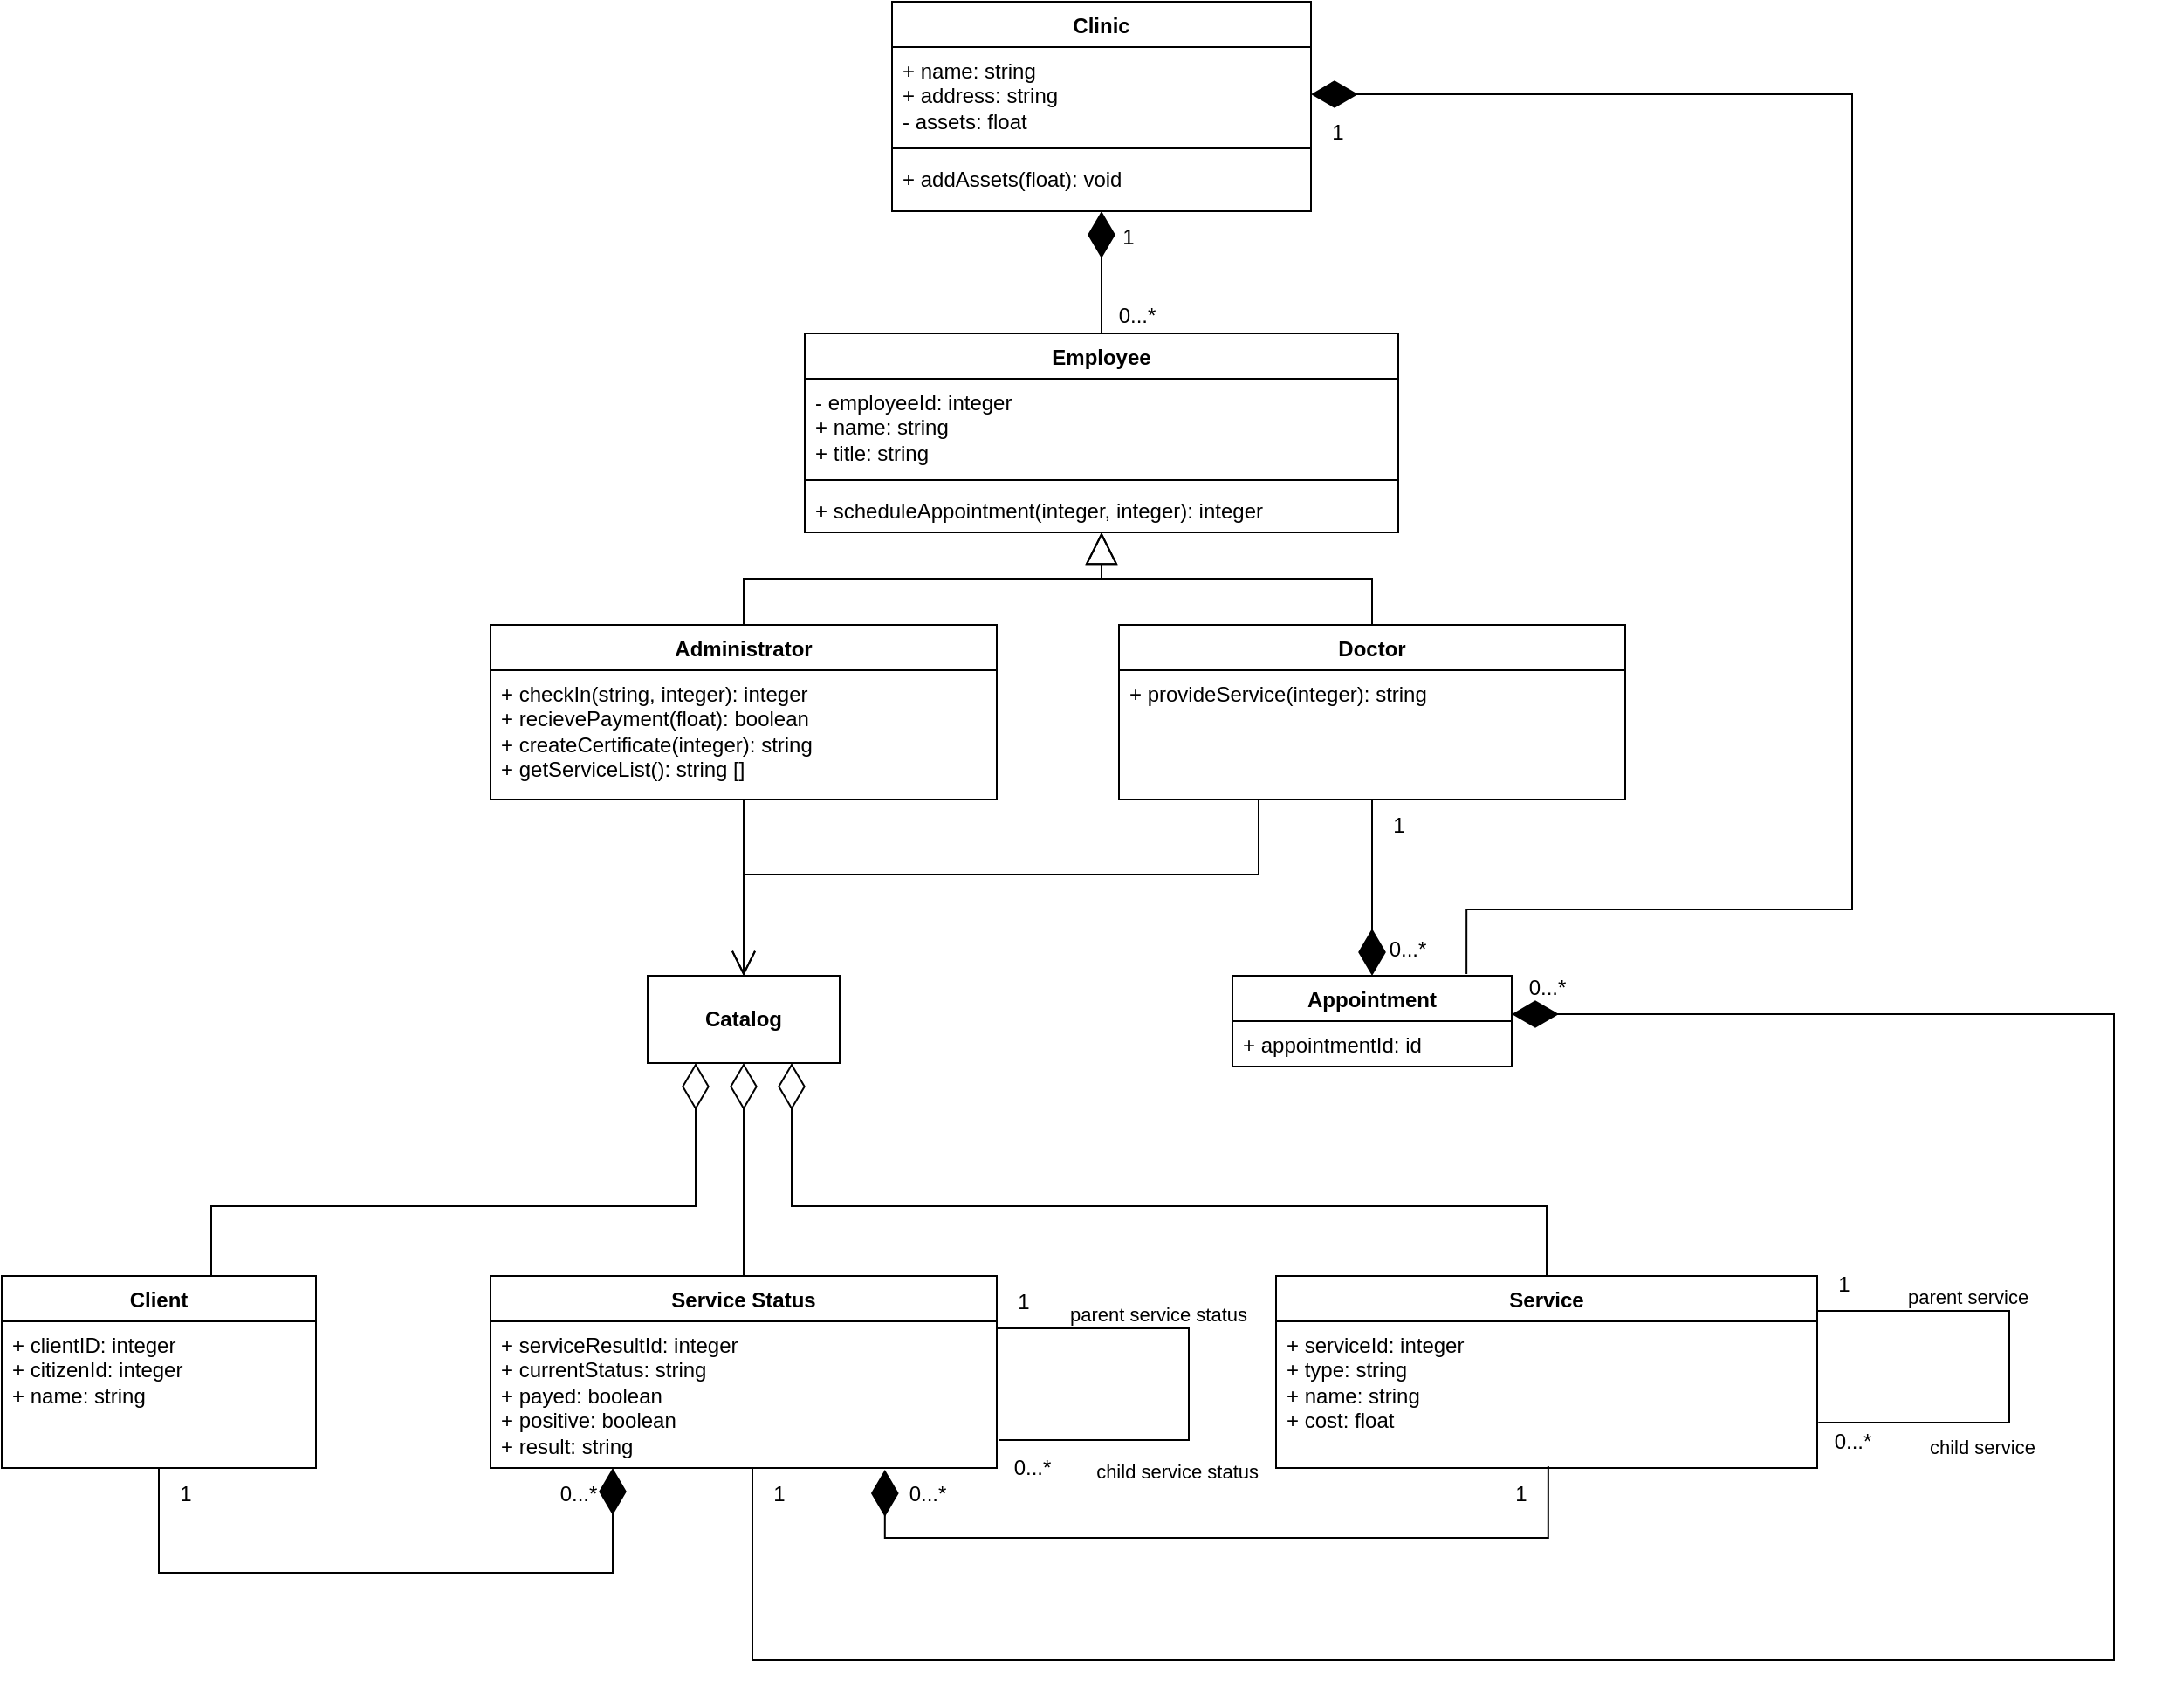 <mxfile version="12.2.2" type="device" pages="1"><diagram name="Page-1" id="3RRrBISQyFni_qQi3zFa"><mxGraphModel dx="1759" dy="683" grid="1" gridSize="10" guides="1" tooltips="1" connect="1" arrows="1" fold="1" page="1" pageScale="1" pageWidth="827" pageHeight="1169" background="#FFFFFF" math="0" shadow="0"><root><mxCell id="0"/><mxCell id="1" parent="0"/><mxCell id="6J30JdzUdad_PdbOPmNn-37" value="Administrator" style="swimlane;fontStyle=1;align=center;verticalAlign=top;childLayout=stackLayout;horizontal=1;startSize=26;horizontalStack=0;resizeParent=1;resizeParentMax=0;resizeLast=0;collapsible=1;marginBottom=0;whiteSpace=wrap;html=1;" parent="1" vertex="1"><mxGeometry x="40" y="357" width="290" height="100" as="geometry"/></mxCell><mxCell id="6J30JdzUdad_PdbOPmNn-40" value="+ checkIn(string, integer): integer&lt;br&gt;+ recievePayment(float): boolean&lt;br&gt;+ createCertificate(integer): string&lt;br&gt;+ getServiceList(): string []" style="text;strokeColor=none;fillColor=none;align=left;verticalAlign=top;spacingLeft=4;spacingRight=4;overflow=hidden;rotatable=0;points=[[0,0.5],[1,0.5]];portConstraint=eastwest;whiteSpace=wrap;html=1;" parent="6J30JdzUdad_PdbOPmNn-37" vertex="1"><mxGeometry y="26" width="290" height="74" as="geometry"/></mxCell><mxCell id="6J30JdzUdad_PdbOPmNn-41" value="Doctor" style="swimlane;fontStyle=1;align=center;verticalAlign=top;childLayout=stackLayout;horizontal=1;startSize=26;horizontalStack=0;resizeParent=1;resizeParentMax=0;resizeLast=0;collapsible=1;marginBottom=0;whiteSpace=wrap;html=1;" parent="1" vertex="1"><mxGeometry x="400" y="357" width="290" height="100" as="geometry"/></mxCell><mxCell id="6J30JdzUdad_PdbOPmNn-44" value="+ provideService(integer): string&lt;span&gt;&lt;span style=&quot;font-weight: bold&quot;&gt;&lt;br&gt;&lt;/span&gt;&lt;/span&gt;" style="text;strokeColor=none;fillColor=none;align=left;verticalAlign=top;spacingLeft=4;spacingRight=4;overflow=hidden;rotatable=0;points=[[0,0.5],[1,0.5]];portConstraint=eastwest;whiteSpace=wrap;html=1;" parent="6J30JdzUdad_PdbOPmNn-41" vertex="1"><mxGeometry y="26" width="290" height="74" as="geometry"/></mxCell><mxCell id="6J30JdzUdad_PdbOPmNn-45" value="Employee" style="swimlane;fontStyle=1;align=center;verticalAlign=top;childLayout=stackLayout;horizontal=1;startSize=26;horizontalStack=0;resizeParent=1;resizeParentMax=0;resizeLast=0;collapsible=1;marginBottom=0;whiteSpace=wrap;html=1;" parent="1" vertex="1"><mxGeometry x="220" y="190" width="340" height="114" as="geometry"/></mxCell><mxCell id="6J30JdzUdad_PdbOPmNn-46" value="- employeeId: integer&lt;br style=&quot;border-color: var(--border-color);&quot;&gt;+ name: string&lt;br&gt;+ title: string" style="text;strokeColor=none;fillColor=none;align=left;verticalAlign=top;spacingLeft=4;spacingRight=4;overflow=hidden;rotatable=0;points=[[0,0.5],[1,0.5]];portConstraint=eastwest;whiteSpace=wrap;html=1;" parent="6J30JdzUdad_PdbOPmNn-45" vertex="1"><mxGeometry y="26" width="340" height="54" as="geometry"/></mxCell><mxCell id="6J30JdzUdad_PdbOPmNn-47" value="" style="line;strokeWidth=1;fillColor=none;align=left;verticalAlign=middle;spacingTop=-1;spacingLeft=3;spacingRight=3;rotatable=0;labelPosition=right;points=[];portConstraint=eastwest;strokeColor=inherit;" parent="6J30JdzUdad_PdbOPmNn-45" vertex="1"><mxGeometry y="80" width="340" height="8" as="geometry"/></mxCell><mxCell id="6J30JdzUdad_PdbOPmNn-48" value="+ scheduleAppointment(integer, integer): integer" style="text;strokeColor=none;fillColor=none;align=left;verticalAlign=top;spacingLeft=4;spacingRight=4;overflow=hidden;rotatable=0;points=[[0,0.5],[1,0.5]];portConstraint=eastwest;whiteSpace=wrap;html=1;" parent="6J30JdzUdad_PdbOPmNn-45" vertex="1"><mxGeometry y="88" width="340" height="26" as="geometry"/></mxCell><mxCell id="6J30JdzUdad_PdbOPmNn-58" value="Client" style="swimlane;fontStyle=1;align=center;verticalAlign=top;childLayout=stackLayout;horizontal=1;startSize=26;horizontalStack=0;resizeParent=1;resizeParentMax=0;resizeLast=0;collapsible=1;marginBottom=0;whiteSpace=wrap;html=1;" parent="1" vertex="1"><mxGeometry x="-240" y="730" width="180" height="110" as="geometry"/></mxCell><mxCell id="6J30JdzUdad_PdbOPmNn-59" value="+ clientID: integer&lt;br&gt;+ citizenId: integer&lt;br&gt;+ name: string" style="text;strokeColor=none;fillColor=none;align=left;verticalAlign=top;spacingLeft=4;spacingRight=4;overflow=hidden;rotatable=0;points=[[0,0.5],[1,0.5]];portConstraint=eastwest;whiteSpace=wrap;html=1;" parent="6J30JdzUdad_PdbOPmNn-58" vertex="1"><mxGeometry y="26" width="180" height="84" as="geometry"/></mxCell><mxCell id="6J30JdzUdad_PdbOPmNn-73" value="" style="endArrow=diamondThin;endFill=0;endSize=24;html=1;rounded=0;edgeStyle=orthogonalEdgeStyle;entryX=0.25;entryY=1;entryDx=0;entryDy=0;" parent="1" source="6J30JdzUdad_PdbOPmNn-58" target="6J30JdzUdad_PdbOPmNn-133" edge="1"><mxGeometry width="160" relative="1" as="geometry"><mxPoint x="-100" y="720" as="sourcePoint"/><mxPoint x="60" y="712" as="targetPoint"/><Array as="points"><mxPoint x="-120" y="690"/><mxPoint x="158" y="690"/></Array></mxGeometry></mxCell><mxCell id="6J30JdzUdad_PdbOPmNn-74" value="Service Status" style="swimlane;fontStyle=1;align=center;verticalAlign=top;childLayout=stackLayout;horizontal=1;startSize=26;horizontalStack=0;resizeParent=1;resizeParentMax=0;resizeLast=0;collapsible=1;marginBottom=0;whiteSpace=wrap;html=1;" parent="1" vertex="1"><mxGeometry x="40" y="730" width="290" height="110" as="geometry"/></mxCell><mxCell id="6J30JdzUdad_PdbOPmNn-75" value="+ serviceResultId: integer&lt;br&gt;+ currentStatus: string&lt;br&gt;+ payed: boolean&lt;br&gt;+ positive: boolean&lt;br&gt;+ result: string" style="text;strokeColor=none;fillColor=none;align=left;verticalAlign=top;spacingLeft=4;spacingRight=4;overflow=hidden;rotatable=0;points=[[0,0.5],[1,0.5]];portConstraint=eastwest;whiteSpace=wrap;html=1;" parent="6J30JdzUdad_PdbOPmNn-74" vertex="1"><mxGeometry y="26" width="290" height="84" as="geometry"/></mxCell><mxCell id="6J30JdzUdad_PdbOPmNn-90" value="" style="endArrow=block;endSize=16;endFill=0;html=1;rounded=0;edgeStyle=orthogonalEdgeStyle;" parent="1" source="6J30JdzUdad_PdbOPmNn-37" target="6J30JdzUdad_PdbOPmNn-45" edge="1"><mxGeometry width="160" relative="1" as="geometry"><mxPoint x="200" y="360" as="sourcePoint"/><mxPoint x="360" y="360" as="targetPoint"/><mxPoint as="offset"/></mxGeometry></mxCell><mxCell id="6J30JdzUdad_PdbOPmNn-91" value="" style="endArrow=block;endSize=16;endFill=0;html=1;rounded=0;edgeStyle=orthogonalEdgeStyle;" parent="1" source="6J30JdzUdad_PdbOPmNn-41" target="6J30JdzUdad_PdbOPmNn-45" edge="1"><mxGeometry width="160" relative="1" as="geometry"><mxPoint x="195" y="400" as="sourcePoint"/><mxPoint x="410" y="330" as="targetPoint"/><mxPoint as="offset"/></mxGeometry></mxCell><mxCell id="6J30JdzUdad_PdbOPmNn-92" value="" style="endArrow=diamondThin;endFill=1;endSize=24;html=1;rounded=0;edgeStyle=orthogonalEdgeStyle;" parent="1" source="6J30JdzUdad_PdbOPmNn-45" target="6J30JdzUdad_PdbOPmNn-33" edge="1"><mxGeometry width="160" relative="1" as="geometry"><mxPoint x="370" y="200" as="sourcePoint"/><mxPoint x="390" y="170" as="targetPoint"/></mxGeometry></mxCell><mxCell id="6J30JdzUdad_PdbOPmNn-33" value="Clinic" style="swimlane;fontStyle=1;align=center;verticalAlign=top;childLayout=stackLayout;horizontal=1;startSize=26;horizontalStack=0;resizeParent=1;resizeParentMax=0;resizeLast=0;collapsible=1;marginBottom=0;whiteSpace=wrap;html=1;" parent="1" vertex="1"><mxGeometry x="270" width="240" height="120" as="geometry"/></mxCell><mxCell id="6J30JdzUdad_PdbOPmNn-34" value="+ name: string&lt;br&gt;+ address: string&lt;br&gt;- assets: float" style="text;strokeColor=none;fillColor=none;align=left;verticalAlign=top;spacingLeft=4;spacingRight=4;overflow=hidden;rotatable=0;points=[[0,0.5],[1,0.5]];portConstraint=eastwest;whiteSpace=wrap;html=1;" parent="6J30JdzUdad_PdbOPmNn-33" vertex="1"><mxGeometry y="26" width="240" height="54" as="geometry"/></mxCell><mxCell id="6J30JdzUdad_PdbOPmNn-180" value="" style="line;strokeWidth=1;fillColor=none;align=left;verticalAlign=middle;spacingTop=-1;spacingLeft=3;spacingRight=3;rotatable=0;labelPosition=right;points=[];portConstraint=eastwest;strokeColor=inherit;" parent="6J30JdzUdad_PdbOPmNn-33" vertex="1"><mxGeometry y="80" width="240" height="8" as="geometry"/></mxCell><mxCell id="6J30JdzUdad_PdbOPmNn-179" value="+ addAssets(float): void" style="text;strokeColor=none;fillColor=none;align=left;verticalAlign=top;spacingLeft=4;spacingRight=4;overflow=hidden;rotatable=0;points=[[0,0.5],[1,0.5]];portConstraint=eastwest;whiteSpace=wrap;html=1;" parent="6J30JdzUdad_PdbOPmNn-33" vertex="1"><mxGeometry y="88" width="240" height="32" as="geometry"/></mxCell><mxCell id="6J30JdzUdad_PdbOPmNn-93" value="" style="endArrow=diamondThin;endFill=0;endSize=24;html=1;rounded=0;edgeStyle=orthogonalEdgeStyle;startArrow=none;startFill=0;" parent="1" source="6J30JdzUdad_PdbOPmNn-74" target="6J30JdzUdad_PdbOPmNn-133" edge="1"><mxGeometry width="160" relative="1" as="geometry"><mxPoint x="-11" y="830" as="sourcePoint"/><mxPoint x="60" y="712" as="targetPoint"/><Array as="points"><mxPoint x="245" y="790"/><mxPoint x="185" y="790"/></Array></mxGeometry></mxCell><mxCell id="6J30JdzUdad_PdbOPmNn-95" value="" style="endArrow=open;endSize=12;html=1;rounded=0;edgeStyle=orthogonalEdgeStyle;fontStyle=0;entryX=0.5;entryY=0;entryDx=0;entryDy=0;" parent="1" source="6J30JdzUdad_PdbOPmNn-37" target="6J30JdzUdad_PdbOPmNn-133" edge="1"><mxGeometry width="160" relative="1" as="geometry"><mxPoint x="60" y="670" as="sourcePoint"/><mxPoint x="185" y="510" as="targetPoint"/></mxGeometry></mxCell><mxCell id="6J30JdzUdad_PdbOPmNn-102" value="Service" style="swimlane;fontStyle=1;align=center;verticalAlign=top;childLayout=stackLayout;horizontal=1;startSize=26;horizontalStack=0;resizeParent=1;resizeParentMax=0;resizeLast=0;collapsible=1;marginBottom=0;whiteSpace=wrap;html=1;" parent="1" vertex="1"><mxGeometry x="490" y="730" width="310" height="110" as="geometry"/></mxCell><mxCell id="6J30JdzUdad_PdbOPmNn-103" value="+ serviceId: integer&lt;br&gt;+ type: string&lt;br&gt;+ name: string&lt;br&gt;+ cost: float" style="text;strokeColor=none;fillColor=none;align=left;verticalAlign=top;spacingLeft=4;spacingRight=4;overflow=hidden;rotatable=0;points=[[0,0.5],[1,0.5]];portConstraint=eastwest;whiteSpace=wrap;html=1;" parent="6J30JdzUdad_PdbOPmNn-102" vertex="1"><mxGeometry y="26" width="310" height="84" as="geometry"/></mxCell><mxCell id="6J30JdzUdad_PdbOPmNn-109" value="" style="endArrow=none;edgeStyle=orthogonalEdgeStyle;rounded=0;jumpSize=100;endSize=6;spacing=11;spacingLeft=100;jumpStyle=none;startSize=6;entryX=1.002;entryY=0.69;entryDx=0;entryDy=0;entryPerimeter=0;movable=1;resizable=1;rotatable=1;deletable=1;editable=1;locked=0;connectable=1;fontStyle=0;html=1;" parent="6J30JdzUdad_PdbOPmNn-102" source="6J30JdzUdad_PdbOPmNn-102" target="6J30JdzUdad_PdbOPmNn-103" edge="1"><mxGeometry relative="1" as="geometry"><mxPoint x="240" y="90" as="sourcePoint"/><mxPoint x="400" y="90" as="targetPoint"/><Array as="points"><mxPoint x="420" y="20"/><mxPoint x="420" y="84"/></Array></mxGeometry></mxCell><mxCell id="6J30JdzUdad_PdbOPmNn-110" value="parent service" style="edgeLabel;resizable=0;html=1;align=left;verticalAlign=bottom;" parent="6J30JdzUdad_PdbOPmNn-109" connectable="0" vertex="1"><mxGeometry x="-1" relative="1" as="geometry"><mxPoint x="50" as="offset"/></mxGeometry></mxCell><mxCell id="6J30JdzUdad_PdbOPmNn-111" value="child service" style="edgeLabel;resizable=1;html=1;align=right;verticalAlign=bottom;movable=1;rotatable=1;deletable=1;editable=1;locked=0;connectable=1;" parent="6J30JdzUdad_PdbOPmNn-109" connectable="0" vertex="1"><mxGeometry x="1" relative="1" as="geometry"><mxPoint x="125" y="23" as="offset"/></mxGeometry></mxCell><mxCell id="6J30JdzUdad_PdbOPmNn-105" value="" style="endArrow=diamondThin;endFill=0;endSize=24;html=1;rounded=0;edgeStyle=orthogonalEdgeStyle;entryX=0.75;entryY=1;entryDx=0;entryDy=0;" parent="1" source="6J30JdzUdad_PdbOPmNn-102" target="6J30JdzUdad_PdbOPmNn-133" edge="1"><mxGeometry width="160" relative="1" as="geometry"><mxPoint x="255" y="830" as="sourcePoint"/><mxPoint x="60" y="712" as="targetPoint"/><Array as="points"><mxPoint x="645" y="690"/><mxPoint x="213" y="690"/></Array></mxGeometry></mxCell><mxCell id="6J30JdzUdad_PdbOPmNn-130" value="" style="endArrow=diamondThin;html=1;edgeStyle=orthogonalEdgeStyle;rounded=0;startSize=24;startArrow=none;startFill=0;endFill=1;endSize=24;" parent="1" source="6J30JdzUdad_PdbOPmNn-58" target="6J30JdzUdad_PdbOPmNn-74" edge="1"><mxGeometry relative="1" as="geometry"><mxPoint x="70" y="800" as="sourcePoint"/><mxPoint x="230" y="800" as="targetPoint"/><Array as="points"><mxPoint x="-150" y="900"/><mxPoint x="110" y="900"/></Array></mxGeometry></mxCell><mxCell id="6J30JdzUdad_PdbOPmNn-133" value="&lt;b&gt;Catalog&lt;/b&gt;" style="html=1;whiteSpace=wrap;" parent="1" vertex="1"><mxGeometry x="130" y="558" width="110" height="50" as="geometry"/></mxCell><mxCell id="6J30JdzUdad_PdbOPmNn-134" value="" style="endArrow=none;html=1;edgeStyle=orthogonalEdgeStyle;rounded=0;endFill=0;endSize=24;startArrow=diamondThin;startFill=1;startSize=24;entryX=0.503;entryY=0.988;entryDx=0;entryDy=0;entryPerimeter=0;exitX=0.779;exitY=1.012;exitDx=0;exitDy=0;exitPerimeter=0;" parent="1" source="6J30JdzUdad_PdbOPmNn-75" target="6J30JdzUdad_PdbOPmNn-103" edge="1"><mxGeometry relative="1" as="geometry"><mxPoint x="200" y="800" as="sourcePoint"/><mxPoint x="360" y="800" as="targetPoint"/><Array as="points"><mxPoint x="266" y="880"/><mxPoint x="646" y="880"/></Array></mxGeometry></mxCell><mxCell id="TYRL6oFUx3aNgAUIAana-1" style="edgeStyle=orthogonalEdgeStyle;rounded=0;orthogonalLoop=1;jettySize=auto;html=1;exitX=0.838;exitY=-0.019;exitDx=0;exitDy=0;entryX=1;entryY=0.5;entryDx=0;entryDy=0;endArrow=diamondThin;endFill=1;endSize=24;exitPerimeter=0;" edge="1" parent="1" source="6J30JdzUdad_PdbOPmNn-148" target="6J30JdzUdad_PdbOPmNn-34"><mxGeometry relative="1" as="geometry"><Array as="points"><mxPoint x="600" y="557"/><mxPoint x="600" y="520"/><mxPoint x="820" y="520"/><mxPoint x="820" y="53"/></Array></mxGeometry></mxCell><mxCell id="6J30JdzUdad_PdbOPmNn-148" value="Appointment" style="swimlane;fontStyle=1;align=center;verticalAlign=top;childLayout=stackLayout;horizontal=1;startSize=26;horizontalStack=0;resizeParent=1;resizeParentMax=0;resizeLast=0;collapsible=1;marginBottom=0;whiteSpace=wrap;html=1;" parent="1" vertex="1"><mxGeometry x="465" y="558" width="160" height="52" as="geometry"/></mxCell><mxCell id="6J30JdzUdad_PdbOPmNn-149" value="+ appointmentId: id" style="text;strokeColor=none;fillColor=none;align=left;verticalAlign=top;spacingLeft=4;spacingRight=4;overflow=hidden;rotatable=0;points=[[0,0.5],[1,0.5]];portConstraint=eastwest;whiteSpace=wrap;html=1;" parent="6J30JdzUdad_PdbOPmNn-148" vertex="1"><mxGeometry y="26" width="160" height="26" as="geometry"/></mxCell><mxCell id="6J30JdzUdad_PdbOPmNn-153" value="" style="endArrow=diamondThin;html=1;edgeStyle=orthogonalEdgeStyle;rounded=0;endFill=1;startArrow=none;startFill=0;strokeWidth=1;endSize=24;startSize=24;" parent="1" source="6J30JdzUdad_PdbOPmNn-41" target="6J30JdzUdad_PdbOPmNn-148" edge="1"><mxGeometry relative="1" as="geometry"><mxPoint x="310" y="710" as="sourcePoint"/><mxPoint x="470" y="710" as="targetPoint"/></mxGeometry></mxCell><mxCell id="6J30JdzUdad_PdbOPmNn-156" value="" style="endArrow=none;html=1;edgeStyle=orthogonalEdgeStyle;rounded=0;endFill=0;endSize=24;startArrow=diamondThin;startFill=1;startSize=24;" parent="1" source="6J30JdzUdad_PdbOPmNn-148" target="6J30JdzUdad_PdbOPmNn-74" edge="1"><mxGeometry relative="1" as="geometry"><mxPoint x="545" y="516" as="sourcePoint"/><mxPoint x="710" y="644" as="targetPoint"/><Array as="points"><mxPoint x="970" y="580"/><mxPoint x="970" y="950"/><mxPoint x="190" y="950"/></Array></mxGeometry></mxCell><mxCell id="6J30JdzUdad_PdbOPmNn-162" value="1" style="text;html=1;align=center;verticalAlign=middle;resizable=0;points=[];autosize=1;strokeColor=none;fillColor=none;" parent="1" vertex="1"><mxGeometry x="390" y="120" width="30" height="30" as="geometry"/></mxCell><mxCell id="6J30JdzUdad_PdbOPmNn-163" value="0...*" style="text;html=1;align=center;verticalAlign=middle;resizable=0;points=[];autosize=1;strokeColor=none;fillColor=none;" parent="1" vertex="1"><mxGeometry x="390" y="170" width="40" height="20" as="geometry"/></mxCell><mxCell id="6J30JdzUdad_PdbOPmNn-165" value="1" style="text;html=1;align=center;verticalAlign=middle;resizable=0;points=[];autosize=1;strokeColor=none;fillColor=none;" parent="1" vertex="1"><mxGeometry x="545" y="457" width="30" height="30" as="geometry"/></mxCell><mxCell id="6J30JdzUdad_PdbOPmNn-169" value="1" style="text;html=1;align=center;verticalAlign=middle;resizable=0;points=[];autosize=1;strokeColor=none;fillColor=none;" parent="1" vertex="1"><mxGeometry x="190" y="840" width="30" height="30" as="geometry"/></mxCell><mxCell id="6J30JdzUdad_PdbOPmNn-170" value="0...*" style="text;html=1;align=center;verticalAlign=middle;resizable=0;points=[];autosize=1;strokeColor=none;fillColor=none;" parent="1" vertex="1"><mxGeometry x="800" y="810" width="40" height="30" as="geometry"/></mxCell><mxCell id="6J30JdzUdad_PdbOPmNn-172" value="1" style="text;html=1;align=center;verticalAlign=middle;resizable=0;points=[];autosize=1;strokeColor=none;fillColor=none;" parent="1" vertex="1"><mxGeometry x="615" y="840" width="30" height="30" as="geometry"/></mxCell><mxCell id="6J30JdzUdad_PdbOPmNn-173" value="1" style="text;html=1;align=center;verticalAlign=middle;resizable=0;points=[];autosize=1;strokeColor=none;fillColor=none;" parent="1" vertex="1"><mxGeometry x="-150" y="840" width="30" height="30" as="geometry"/></mxCell><mxCell id="6J30JdzUdad_PdbOPmNn-174" value="0...*" style="text;html=1;align=center;verticalAlign=middle;resizable=0;points=[];autosize=1;strokeColor=none;fillColor=none;" parent="1" vertex="1"><mxGeometry x="70" y="840" width="40" height="30" as="geometry"/></mxCell><mxCell id="6J30JdzUdad_PdbOPmNn-175" value="1" style="text;html=1;align=center;verticalAlign=middle;resizable=0;points=[];autosize=1;strokeColor=none;fillColor=none;" parent="1" vertex="1"><mxGeometry x="800" y="720" width="30" height="30" as="geometry"/></mxCell><mxCell id="j6flUKY0ZHb6N_31khl8-3" value="" style="endArrow=open;endSize=12;html=1;rounded=0;edgeStyle=orthogonalEdgeStyle;fontStyle=0;entryX=0.5;entryY=0;entryDx=0;entryDy=0;" parent="1" source="6J30JdzUdad_PdbOPmNn-41" target="6J30JdzUdad_PdbOPmNn-133" edge="1"><mxGeometry width="160" relative="1" as="geometry"><mxPoint x="195" y="460" as="sourcePoint"/><mxPoint x="240" y="535" as="targetPoint"/><Array as="points"><mxPoint x="480" y="500"/><mxPoint x="185" y="500"/></Array></mxGeometry></mxCell><mxCell id="TYRL6oFUx3aNgAUIAana-10" value="" style="endArrow=none;edgeStyle=orthogonalEdgeStyle;rounded=0;jumpSize=100;endSize=6;spacing=11;spacingLeft=100;jumpStyle=none;startSize=6;entryX=1.002;entryY=0.69;entryDx=0;entryDy=0;entryPerimeter=0;movable=1;resizable=1;rotatable=1;deletable=1;editable=1;locked=0;connectable=1;fontStyle=0;html=1;" edge="1" parent="1"><mxGeometry relative="1" as="geometry"><mxPoint x="330" y="760" as="sourcePoint"/><mxPoint x="331" y="824" as="targetPoint"/><Array as="points"><mxPoint x="440" y="760"/><mxPoint x="440" y="824"/></Array></mxGeometry></mxCell><mxCell id="TYRL6oFUx3aNgAUIAana-11" value="parent service status" style="edgeLabel;resizable=0;html=1;align=left;verticalAlign=bottom;" connectable="0" vertex="1" parent="TYRL6oFUx3aNgAUIAana-10"><mxGeometry x="-1" relative="1" as="geometry"><mxPoint x="40" as="offset"/></mxGeometry></mxCell><mxCell id="TYRL6oFUx3aNgAUIAana-12" value="child service status" style="edgeLabel;resizable=1;html=1;align=right;verticalAlign=bottom;movable=1;rotatable=1;deletable=1;editable=1;locked=0;connectable=1;" connectable="0" vertex="1" parent="TYRL6oFUx3aNgAUIAana-10"><mxGeometry x="1" relative="1" as="geometry"><mxPoint x="149" y="26" as="offset"/></mxGeometry></mxCell><mxCell id="TYRL6oFUx3aNgAUIAana-13" value="0...*" style="text;html=1;align=center;verticalAlign=middle;resizable=0;points=[];autosize=1;strokeColor=none;fillColor=none;" vertex="1" parent="1"><mxGeometry x="330" y="825" width="40" height="30" as="geometry"/></mxCell><mxCell id="TYRL6oFUx3aNgAUIAana-14" value="1" style="text;html=1;align=center;verticalAlign=middle;resizable=0;points=[];autosize=1;strokeColor=none;fillColor=none;" vertex="1" parent="1"><mxGeometry x="330" y="730" width="30" height="30" as="geometry"/></mxCell><mxCell id="TYRL6oFUx3aNgAUIAana-15" value="0...*" style="text;html=1;align=center;verticalAlign=middle;resizable=0;points=[];autosize=1;strokeColor=none;fillColor=none;" vertex="1" parent="1"><mxGeometry x="270" y="840" width="40" height="30" as="geometry"/></mxCell><mxCell id="TYRL6oFUx3aNgAUIAana-18" value="0...*" style="text;html=1;align=center;verticalAlign=middle;resizable=0;points=[];autosize=1;strokeColor=none;fillColor=none;" vertex="1" parent="1"><mxGeometry x="625" y="550" width="40" height="30" as="geometry"/></mxCell><mxCell id="TYRL6oFUx3aNgAUIAana-19" value="0...*" style="text;html=1;align=center;verticalAlign=middle;resizable=0;points=[];autosize=1;strokeColor=none;fillColor=none;" vertex="1" parent="1"><mxGeometry x="545" y="528" width="40" height="30" as="geometry"/></mxCell><mxCell id="TYRL6oFUx3aNgAUIAana-20" value="1" style="text;html=1;align=center;verticalAlign=middle;resizable=0;points=[];autosize=1;strokeColor=none;fillColor=none;" vertex="1" parent="1"><mxGeometry x="510" y="60" width="30" height="30" as="geometry"/></mxCell></root></mxGraphModel></diagram></mxfile>